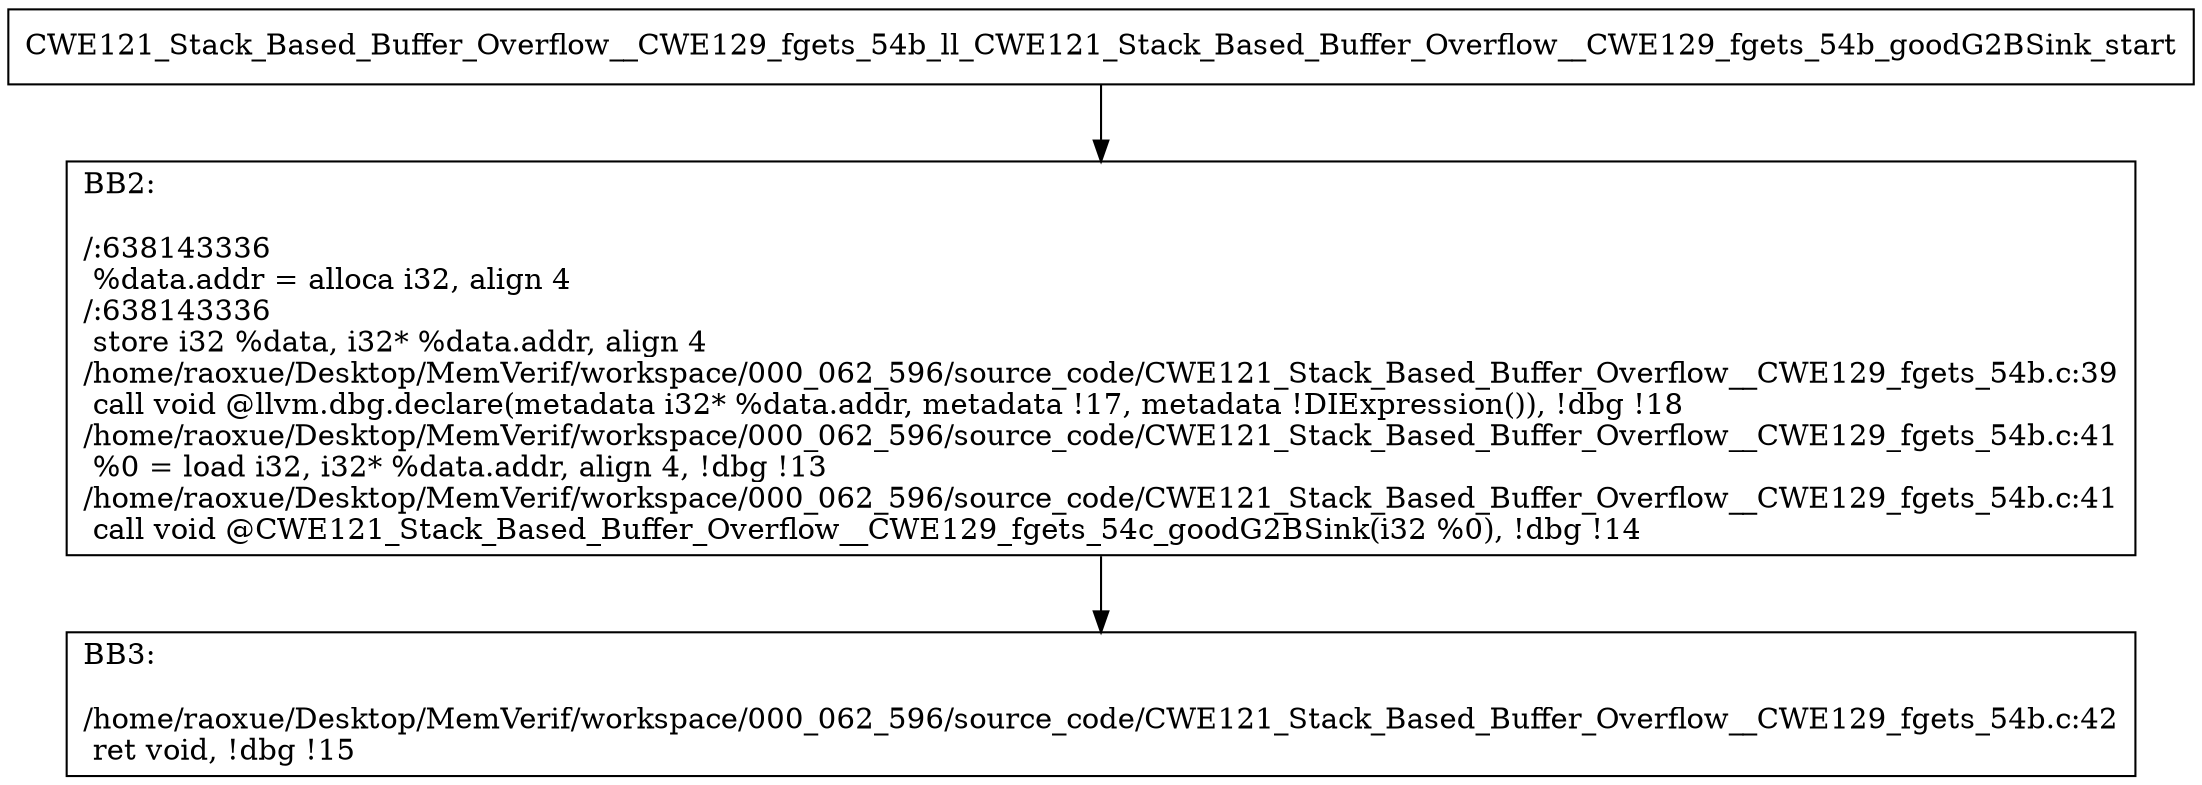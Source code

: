 digraph "CFG for'CWE121_Stack_Based_Buffer_Overflow__CWE129_fgets_54b_ll_CWE121_Stack_Based_Buffer_Overflow__CWE129_fgets_54b_goodG2BSink' function" {
	BBCWE121_Stack_Based_Buffer_Overflow__CWE129_fgets_54b_ll_CWE121_Stack_Based_Buffer_Overflow__CWE129_fgets_54b_goodG2BSink_start[shape=record,label="{CWE121_Stack_Based_Buffer_Overflow__CWE129_fgets_54b_ll_CWE121_Stack_Based_Buffer_Overflow__CWE129_fgets_54b_goodG2BSink_start}"];
	BBCWE121_Stack_Based_Buffer_Overflow__CWE129_fgets_54b_ll_CWE121_Stack_Based_Buffer_Overflow__CWE129_fgets_54b_goodG2BSink_start-> CWE121_Stack_Based_Buffer_Overflow__CWE129_fgets_54b_ll_CWE121_Stack_Based_Buffer_Overflow__CWE129_fgets_54b_goodG2BSinkBB2;
	CWE121_Stack_Based_Buffer_Overflow__CWE129_fgets_54b_ll_CWE121_Stack_Based_Buffer_Overflow__CWE129_fgets_54b_goodG2BSinkBB2 [shape=record, label="{BB2:\l\l/:638143336\l
  %data.addr = alloca i32, align 4\l
/:638143336\l
  store i32 %data, i32* %data.addr, align 4\l
/home/raoxue/Desktop/MemVerif/workspace/000_062_596/source_code/CWE121_Stack_Based_Buffer_Overflow__CWE129_fgets_54b.c:39\l
  call void @llvm.dbg.declare(metadata i32* %data.addr, metadata !17, metadata !DIExpression()), !dbg !18\l
/home/raoxue/Desktop/MemVerif/workspace/000_062_596/source_code/CWE121_Stack_Based_Buffer_Overflow__CWE129_fgets_54b.c:41\l
  %0 = load i32, i32* %data.addr, align 4, !dbg !13\l
/home/raoxue/Desktop/MemVerif/workspace/000_062_596/source_code/CWE121_Stack_Based_Buffer_Overflow__CWE129_fgets_54b.c:41\l
  call void @CWE121_Stack_Based_Buffer_Overflow__CWE129_fgets_54c_goodG2BSink(i32 %0), !dbg !14\l
}"];
	CWE121_Stack_Based_Buffer_Overflow__CWE129_fgets_54b_ll_CWE121_Stack_Based_Buffer_Overflow__CWE129_fgets_54b_goodG2BSinkBB2-> CWE121_Stack_Based_Buffer_Overflow__CWE129_fgets_54b_ll_CWE121_Stack_Based_Buffer_Overflow__CWE129_fgets_54b_goodG2BSinkBB3;
	CWE121_Stack_Based_Buffer_Overflow__CWE129_fgets_54b_ll_CWE121_Stack_Based_Buffer_Overflow__CWE129_fgets_54b_goodG2BSinkBB3 [shape=record, label="{BB3:\l\l/home/raoxue/Desktop/MemVerif/workspace/000_062_596/source_code/CWE121_Stack_Based_Buffer_Overflow__CWE129_fgets_54b.c:42\l
  ret void, !dbg !15\l
}"];
}
